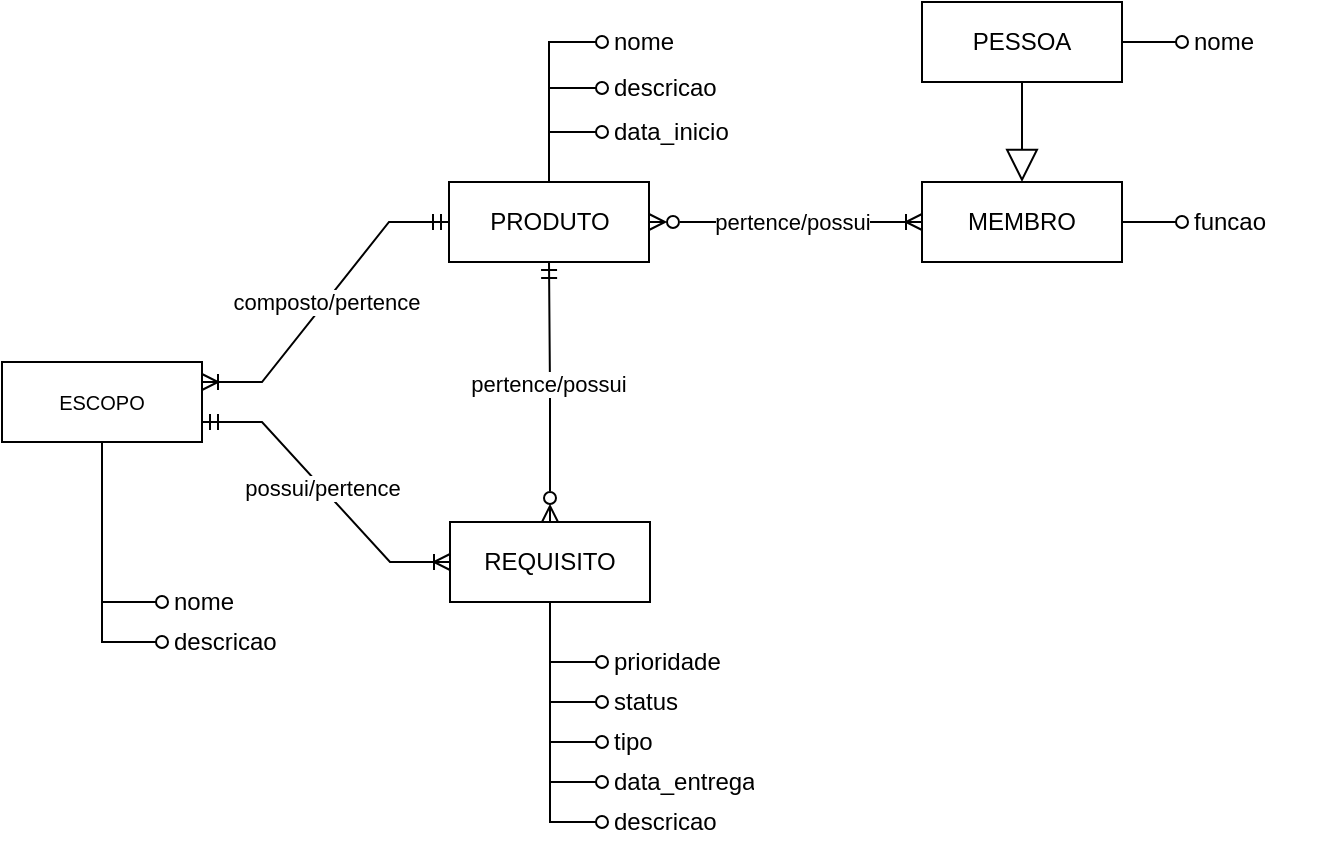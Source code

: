 <mxfile version="26.2.2">
  <diagram name="Página-1" id="lVgnzFBoWapjAucUI9Ak">
    <mxGraphModel dx="798" dy="716" grid="1" gridSize="10" guides="1" tooltips="1" connect="1" arrows="1" fold="1" page="1" pageScale="1" pageWidth="827" pageHeight="1169" math="0" shadow="0">
      <root>
        <mxCell id="0" />
        <mxCell id="1" parent="0" />
        <mxCell id="Xfz4BUh1_mzhJBsRQudq-62" style="edgeStyle=orthogonalEdgeStyle;shape=connector;rounded=0;orthogonalLoop=1;jettySize=auto;html=1;strokeColor=default;align=center;verticalAlign=middle;fontFamily=Helvetica;fontSize=11;fontColor=default;labelBackgroundColor=default;startFill=0;endArrow=oval;endFill=0;" parent="1" source="Xfz4BUh1_mzhJBsRQudq-2" target="Xfz4BUh1_mzhJBsRQudq-49" edge="1">
          <mxGeometry relative="1" as="geometry" />
        </mxCell>
        <mxCell id="Xfz4BUh1_mzhJBsRQudq-63" style="edgeStyle=orthogonalEdgeStyle;shape=connector;rounded=0;orthogonalLoop=1;jettySize=auto;html=1;strokeColor=default;align=center;verticalAlign=middle;fontFamily=Helvetica;fontSize=11;fontColor=default;labelBackgroundColor=default;startFill=0;endArrow=oval;endFill=0;" parent="1" source="Xfz4BUh1_mzhJBsRQudq-2" target="Xfz4BUh1_mzhJBsRQudq-48" edge="1">
          <mxGeometry relative="1" as="geometry" />
        </mxCell>
        <mxCell id="Xfz4BUh1_mzhJBsRQudq-73" style="edgeStyle=orthogonalEdgeStyle;shape=connector;rounded=0;orthogonalLoop=1;jettySize=auto;html=1;strokeColor=default;align=center;verticalAlign=middle;fontFamily=Helvetica;fontSize=11;fontColor=default;labelBackgroundColor=default;startFill=0;endArrow=oval;endFill=0;" parent="1" source="Xfz4BUh1_mzhJBsRQudq-2" target="Xfz4BUh1_mzhJBsRQudq-72" edge="1">
          <mxGeometry relative="1" as="geometry" />
        </mxCell>
        <mxCell id="Xfz4BUh1_mzhJBsRQudq-2" value="PRODUTO" style="whiteSpace=wrap;html=1;align=center;" parent="1" vertex="1">
          <mxGeometry x="313.5" y="390" width="100" height="40" as="geometry" />
        </mxCell>
        <mxCell id="Xfz4BUh1_mzhJBsRQudq-19" style="edgeStyle=orthogonalEdgeStyle;rounded=0;orthogonalLoop=1;jettySize=auto;html=1;endArrow=oval;endFill=0;" parent="1" source="Xfz4BUh1_mzhJBsRQudq-3" target="Xfz4BUh1_mzhJBsRQudq-13" edge="1">
          <mxGeometry relative="1" as="geometry" />
        </mxCell>
        <mxCell id="Xfz4BUh1_mzhJBsRQudq-20" style="edgeStyle=orthogonalEdgeStyle;rounded=0;orthogonalLoop=1;jettySize=auto;html=1;endArrow=oval;endFill=0;" parent="1" source="Xfz4BUh1_mzhJBsRQudq-3" target="Xfz4BUh1_mzhJBsRQudq-15" edge="1">
          <mxGeometry relative="1" as="geometry" />
        </mxCell>
        <mxCell id="Xfz4BUh1_mzhJBsRQudq-21" style="edgeStyle=orthogonalEdgeStyle;rounded=0;orthogonalLoop=1;jettySize=auto;html=1;endArrow=oval;endFill=0;" parent="1" source="Xfz4BUh1_mzhJBsRQudq-3" target="Xfz4BUh1_mzhJBsRQudq-14" edge="1">
          <mxGeometry relative="1" as="geometry" />
        </mxCell>
        <mxCell id="Xfz4BUh1_mzhJBsRQudq-22" style="edgeStyle=orthogonalEdgeStyle;rounded=0;orthogonalLoop=1;jettySize=auto;html=1;endArrow=oval;endFill=0;" parent="1" source="Xfz4BUh1_mzhJBsRQudq-3" target="Xfz4BUh1_mzhJBsRQudq-16" edge="1">
          <mxGeometry relative="1" as="geometry" />
        </mxCell>
        <mxCell id="Xfz4BUh1_mzhJBsRQudq-23" style="edgeStyle=orthogonalEdgeStyle;rounded=0;orthogonalLoop=1;jettySize=auto;html=1;endArrow=oval;endFill=0;" parent="1" source="Xfz4BUh1_mzhJBsRQudq-3" target="Xfz4BUh1_mzhJBsRQudq-18" edge="1">
          <mxGeometry relative="1" as="geometry" />
        </mxCell>
        <mxCell id="Xfz4BUh1_mzhJBsRQudq-46" style="edgeStyle=orthogonalEdgeStyle;shape=connector;rounded=0;orthogonalLoop=1;jettySize=auto;html=1;strokeColor=default;align=center;verticalAlign=middle;fontFamily=Helvetica;fontSize=11;fontColor=default;labelBackgroundColor=default;startFill=0;endArrow=ERmandOne;endFill=0;startArrow=ERzeroToMany;" parent="1" source="Xfz4BUh1_mzhJBsRQudq-3" target="Xfz4BUh1_mzhJBsRQudq-2" edge="1">
          <mxGeometry relative="1" as="geometry" />
        </mxCell>
        <mxCell id="Xfz4BUh1_mzhJBsRQudq-47" value="pertence/possui" style="edgeLabel;html=1;align=center;verticalAlign=middle;resizable=0;points=[];fontFamily=Helvetica;fontSize=11;fontColor=default;labelBackgroundColor=default;" parent="Xfz4BUh1_mzhJBsRQudq-46" vertex="1" connectable="0">
          <mxGeometry x="0.065" y="1" relative="1" as="geometry">
            <mxPoint as="offset" />
          </mxGeometry>
        </mxCell>
        <mxCell id="Xfz4BUh1_mzhJBsRQudq-3" value="REQUISITO" style="whiteSpace=wrap;html=1;align=center;" parent="1" vertex="1">
          <mxGeometry x="314" y="560" width="100" height="40" as="geometry" />
        </mxCell>
        <mxCell id="Xfz4BUh1_mzhJBsRQudq-40" style="edgeStyle=entityRelationEdgeStyle;shape=connector;rounded=0;orthogonalLoop=1;jettySize=auto;html=1;strokeColor=default;align=center;verticalAlign=middle;fontFamily=Helvetica;fontSize=11;fontColor=default;labelBackgroundColor=default;startFill=0;endArrow=ERoneToMany;endFill=0;startArrow=ERmandOne;exitX=0;exitY=0.5;exitDx=0;exitDy=0;entryX=1;entryY=0.25;entryDx=0;entryDy=0;" parent="1" source="Xfz4BUh1_mzhJBsRQudq-2" target="Xfz4BUh1_mzhJBsRQudq-17" edge="1">
          <mxGeometry relative="1" as="geometry">
            <mxPoint x="130" y="430" as="sourcePoint" />
          </mxGeometry>
        </mxCell>
        <mxCell id="Xfz4BUh1_mzhJBsRQudq-41" value="composto/pertence" style="edgeLabel;html=1;align=center;verticalAlign=middle;resizable=0;points=[];fontFamily=Helvetica;fontSize=11;fontColor=default;labelBackgroundColor=default;" parent="Xfz4BUh1_mzhJBsRQudq-40" vertex="1" connectable="0">
          <mxGeometry x="-0.004" relative="1" as="geometry">
            <mxPoint as="offset" />
          </mxGeometry>
        </mxCell>
        <mxCell id="Xfz4BUh1_mzhJBsRQudq-13" value="descricao" style="text;strokeColor=none;fillColor=none;spacingLeft=4;spacingRight=4;overflow=hidden;rotatable=0;points=[[0,0.5],[1,0.5]];portConstraint=eastwest;fontSize=12;whiteSpace=wrap;html=1;verticalAlign=middle;" parent="1" vertex="1">
          <mxGeometry x="390" y="700" width="80" height="20" as="geometry" />
        </mxCell>
        <mxCell id="Xfz4BUh1_mzhJBsRQudq-14" value="status" style="text;strokeColor=none;fillColor=none;spacingLeft=4;spacingRight=4;overflow=hidden;rotatable=0;points=[[0,0.5],[1,0.5]];portConstraint=eastwest;fontSize=12;whiteSpace=wrap;html=1;verticalAlign=middle;" parent="1" vertex="1">
          <mxGeometry x="390" y="640" width="80" height="20" as="geometry" />
        </mxCell>
        <mxCell id="Xfz4BUh1_mzhJBsRQudq-15" value="prioridade" style="text;strokeColor=none;fillColor=none;spacingLeft=4;spacingRight=4;overflow=hidden;rotatable=0;points=[[0,0.5],[1,0.5]];portConstraint=eastwest;fontSize=12;whiteSpace=wrap;html=1;verticalAlign=middle;" parent="1" vertex="1">
          <mxGeometry x="390" y="620" width="80" height="20" as="geometry" />
        </mxCell>
        <mxCell id="Xfz4BUh1_mzhJBsRQudq-16" value="tipo" style="text;strokeColor=none;fillColor=none;spacingLeft=4;spacingRight=4;overflow=hidden;rotatable=0;points=[[0,0.5],[1,0.5]];portConstraint=eastwest;fontSize=12;whiteSpace=wrap;html=1;verticalAlign=middle;" parent="1" vertex="1">
          <mxGeometry x="390" y="660" width="80" height="20" as="geometry" />
        </mxCell>
        <mxCell id="Xfz4BUh1_mzhJBsRQudq-70" style="edgeStyle=orthogonalEdgeStyle;shape=connector;rounded=0;orthogonalLoop=1;jettySize=auto;html=1;strokeColor=default;align=center;verticalAlign=middle;fontFamily=Helvetica;fontSize=11;fontColor=default;labelBackgroundColor=default;startFill=0;endArrow=oval;endFill=0;" parent="1" source="Xfz4BUh1_mzhJBsRQudq-17" target="Xfz4BUh1_mzhJBsRQudq-68" edge="1">
          <mxGeometry relative="1" as="geometry" />
        </mxCell>
        <mxCell id="Xfz4BUh1_mzhJBsRQudq-71" style="edgeStyle=orthogonalEdgeStyle;shape=connector;rounded=0;orthogonalLoop=1;jettySize=auto;html=1;strokeColor=default;align=center;verticalAlign=middle;fontFamily=Helvetica;fontSize=11;fontColor=default;labelBackgroundColor=default;startFill=0;endArrow=oval;endFill=0;" parent="1" source="Xfz4BUh1_mzhJBsRQudq-17" target="Xfz4BUh1_mzhJBsRQudq-69" edge="1">
          <mxGeometry relative="1" as="geometry" />
        </mxCell>
        <mxCell id="Xfz4BUh1_mzhJBsRQudq-17" value="&lt;span style=&quot;font-size: 10px;&quot;&gt;ESCOPO&lt;/span&gt;" style="whiteSpace=wrap;html=1;align=center;" parent="1" vertex="1">
          <mxGeometry x="90" y="480" width="100" height="40" as="geometry" />
        </mxCell>
        <mxCell id="Xfz4BUh1_mzhJBsRQudq-18" value="data_entrega" style="text;strokeColor=none;fillColor=none;spacingLeft=4;spacingRight=4;overflow=hidden;rotatable=0;points=[[0,0.5],[1,0.5]];portConstraint=eastwest;fontSize=12;whiteSpace=wrap;html=1;verticalAlign=middle;" parent="1" vertex="1">
          <mxGeometry x="390" y="680" width="80" height="20" as="geometry" />
        </mxCell>
        <mxCell id="Xfz4BUh1_mzhJBsRQudq-42" value="" style="edgeStyle=entityRelationEdgeStyle;fontSize=12;html=1;endArrow=ERoneToMany;startArrow=ERmandOne;rounded=0;strokeColor=default;align=center;verticalAlign=middle;fontFamily=Helvetica;fontColor=default;labelBackgroundColor=default;exitX=1;exitY=0.75;exitDx=0;exitDy=0;" parent="1" source="Xfz4BUh1_mzhJBsRQudq-17" target="Xfz4BUh1_mzhJBsRQudq-3" edge="1">
          <mxGeometry width="100" height="100" relative="1" as="geometry">
            <mxPoint x="350" y="500" as="sourcePoint" />
            <mxPoint x="450" y="400" as="targetPoint" />
          </mxGeometry>
        </mxCell>
        <mxCell id="Xfz4BUh1_mzhJBsRQudq-43" value="possui/pertence" style="edgeLabel;html=1;align=center;verticalAlign=middle;resizable=0;points=[];fontFamily=Helvetica;fontSize=11;fontColor=default;labelBackgroundColor=default;" parent="Xfz4BUh1_mzhJBsRQudq-42" vertex="1" connectable="0">
          <mxGeometry x="-0.039" relative="1" as="geometry">
            <mxPoint as="offset" />
          </mxGeometry>
        </mxCell>
        <mxCell id="Xfz4BUh1_mzhJBsRQudq-48" value="descricao" style="text;strokeColor=none;fillColor=none;spacingLeft=4;spacingRight=4;overflow=hidden;rotatable=0;points=[[0,0.5],[1,0.5]];portConstraint=eastwest;fontSize=12;whiteSpace=wrap;html=1;verticalAlign=middle;" parent="1" vertex="1">
          <mxGeometry x="390" y="333" width="80" height="20" as="geometry" />
        </mxCell>
        <mxCell id="Xfz4BUh1_mzhJBsRQudq-49" value="data_inicio" style="text;strokeColor=none;fillColor=none;spacingLeft=4;spacingRight=4;overflow=hidden;rotatable=0;points=[[0,0.5],[1,0.5]];portConstraint=eastwest;fontSize=12;whiteSpace=wrap;html=1;verticalAlign=middle;" parent="1" vertex="1">
          <mxGeometry x="390" y="355" width="80" height="20" as="geometry" />
        </mxCell>
        <mxCell id="Xfz4BUh1_mzhJBsRQudq-56" style="edgeStyle=orthogonalEdgeStyle;shape=connector;rounded=0;orthogonalLoop=1;jettySize=auto;html=1;strokeColor=default;align=center;verticalAlign=middle;fontFamily=Helvetica;fontSize=11;fontColor=default;labelBackgroundColor=default;startFill=0;endArrow=ERoneToMany;endFill=0;startArrow=ERzeroToMany;exitX=1;exitY=0.5;exitDx=0;exitDy=0;" parent="1" source="Xfz4BUh1_mzhJBsRQudq-2" target="Xfz4BUh1_mzhJBsRQudq-53" edge="1">
          <mxGeometry relative="1" as="geometry">
            <mxPoint x="560" y="390" as="sourcePoint" />
          </mxGeometry>
        </mxCell>
        <mxCell id="Xfz4BUh1_mzhJBsRQudq-57" value="pertence/possui" style="edgeLabel;html=1;align=center;verticalAlign=middle;resizable=0;points=[];fontFamily=Helvetica;fontSize=11;fontColor=default;labelBackgroundColor=default;" parent="Xfz4BUh1_mzhJBsRQudq-56" vertex="1" connectable="0">
          <mxGeometry x="0.05" y="-1" relative="1" as="geometry">
            <mxPoint y="-1" as="offset" />
          </mxGeometry>
        </mxCell>
        <mxCell id="Xfz4BUh1_mzhJBsRQudq-64" style="edgeStyle=orthogonalEdgeStyle;shape=connector;rounded=0;orthogonalLoop=1;jettySize=auto;html=1;strokeColor=default;align=center;verticalAlign=middle;fontFamily=Helvetica;fontSize=11;fontColor=default;labelBackgroundColor=default;startFill=0;endArrow=oval;endFill=0;" parent="1" source="Xfz4BUh1_mzhJBsRQudq-53" target="Xfz4BUh1_mzhJBsRQudq-55" edge="1">
          <mxGeometry relative="1" as="geometry" />
        </mxCell>
        <mxCell id="Xfz4BUh1_mzhJBsRQudq-53" value="MEMBRO" style="whiteSpace=wrap;html=1;align=center;" parent="1" vertex="1">
          <mxGeometry x="550" y="390" width="100" height="40" as="geometry" />
        </mxCell>
        <mxCell id="Xfz4BUh1_mzhJBsRQudq-54" value="nome" style="text;strokeColor=none;fillColor=none;spacingLeft=4;spacingRight=4;overflow=hidden;rotatable=0;points=[[0,0.5],[1,0.5]];portConstraint=eastwest;fontSize=12;whiteSpace=wrap;html=1;verticalAlign=middle;" parent="1" vertex="1">
          <mxGeometry x="680" y="310" width="80" height="20" as="geometry" />
        </mxCell>
        <mxCell id="Xfz4BUh1_mzhJBsRQudq-55" value="funcao" style="text;strokeColor=none;fillColor=none;spacingLeft=4;spacingRight=4;overflow=hidden;rotatable=0;points=[[0,0.5],[1,0.5]];portConstraint=eastwest;fontSize=12;whiteSpace=wrap;html=1;verticalAlign=middle;" parent="1" vertex="1">
          <mxGeometry x="680" y="400" width="80" height="20" as="geometry" />
        </mxCell>
        <mxCell id="Xfz4BUh1_mzhJBsRQudq-60" style="edgeStyle=orthogonalEdgeStyle;shape=connector;rounded=0;orthogonalLoop=1;jettySize=auto;html=1;strokeColor=default;align=center;verticalAlign=middle;fontFamily=Helvetica;fontSize=11;fontColor=default;labelBackgroundColor=default;startFill=0;endArrow=block;endFill=0;endSize=14;" parent="1" source="Xfz4BUh1_mzhJBsRQudq-59" target="Xfz4BUh1_mzhJBsRQudq-53" edge="1">
          <mxGeometry relative="1" as="geometry" />
        </mxCell>
        <mxCell id="Xfz4BUh1_mzhJBsRQudq-65" style="edgeStyle=orthogonalEdgeStyle;shape=connector;rounded=0;orthogonalLoop=1;jettySize=auto;html=1;strokeColor=default;align=center;verticalAlign=middle;fontFamily=Helvetica;fontSize=11;fontColor=default;labelBackgroundColor=default;startFill=0;endArrow=oval;endFill=0;" parent="1" source="Xfz4BUh1_mzhJBsRQudq-59" target="Xfz4BUh1_mzhJBsRQudq-54" edge="1">
          <mxGeometry relative="1" as="geometry" />
        </mxCell>
        <mxCell id="Xfz4BUh1_mzhJBsRQudq-59" value="PESSOA" style="whiteSpace=wrap;html=1;align=center;" parent="1" vertex="1">
          <mxGeometry x="550" y="300" width="100" height="40" as="geometry" />
        </mxCell>
        <mxCell id="Xfz4BUh1_mzhJBsRQudq-68" value="nome" style="text;strokeColor=none;fillColor=none;spacingLeft=4;spacingRight=4;overflow=hidden;rotatable=0;points=[[0,0.5],[1,0.5]];portConstraint=eastwest;fontSize=12;whiteSpace=wrap;html=1;verticalAlign=middle;" parent="1" vertex="1">
          <mxGeometry x="170" y="590" width="80" height="20" as="geometry" />
        </mxCell>
        <mxCell id="Xfz4BUh1_mzhJBsRQudq-69" value="descricao" style="text;strokeColor=none;fillColor=none;spacingLeft=4;spacingRight=4;overflow=hidden;rotatable=0;points=[[0,0.5],[1,0.5]];portConstraint=eastwest;fontSize=12;whiteSpace=wrap;html=1;verticalAlign=middle;" parent="1" vertex="1">
          <mxGeometry x="170" y="610" width="80" height="20" as="geometry" />
        </mxCell>
        <mxCell id="Xfz4BUh1_mzhJBsRQudq-72" value="nome" style="text;strokeColor=none;fillColor=none;spacingLeft=4;spacingRight=4;overflow=hidden;rotatable=0;points=[[0,0.5],[1,0.5]];portConstraint=eastwest;fontSize=12;whiteSpace=wrap;html=1;verticalAlign=middle;" parent="1" vertex="1">
          <mxGeometry x="390" y="310" width="80" height="20" as="geometry" />
        </mxCell>
      </root>
    </mxGraphModel>
  </diagram>
</mxfile>
